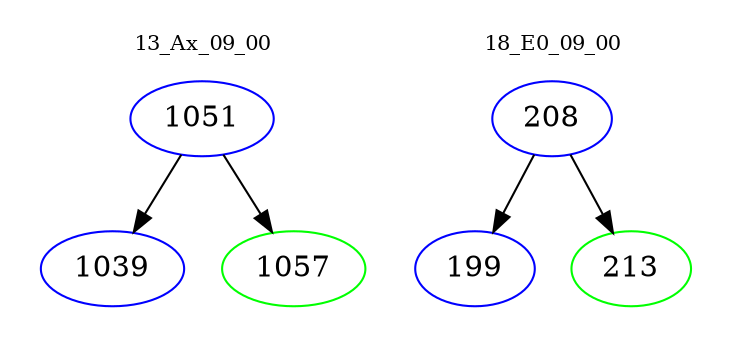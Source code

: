 digraph{
subgraph cluster_0 {
color = white
label = "13_Ax_09_00";
fontsize=10;
T0_1051 [label="1051", color="blue"]
T0_1051 -> T0_1039 [color="black"]
T0_1039 [label="1039", color="blue"]
T0_1051 -> T0_1057 [color="black"]
T0_1057 [label="1057", color="green"]
}
subgraph cluster_1 {
color = white
label = "18_E0_09_00";
fontsize=10;
T1_208 [label="208", color="blue"]
T1_208 -> T1_199 [color="black"]
T1_199 [label="199", color="blue"]
T1_208 -> T1_213 [color="black"]
T1_213 [label="213", color="green"]
}
}
